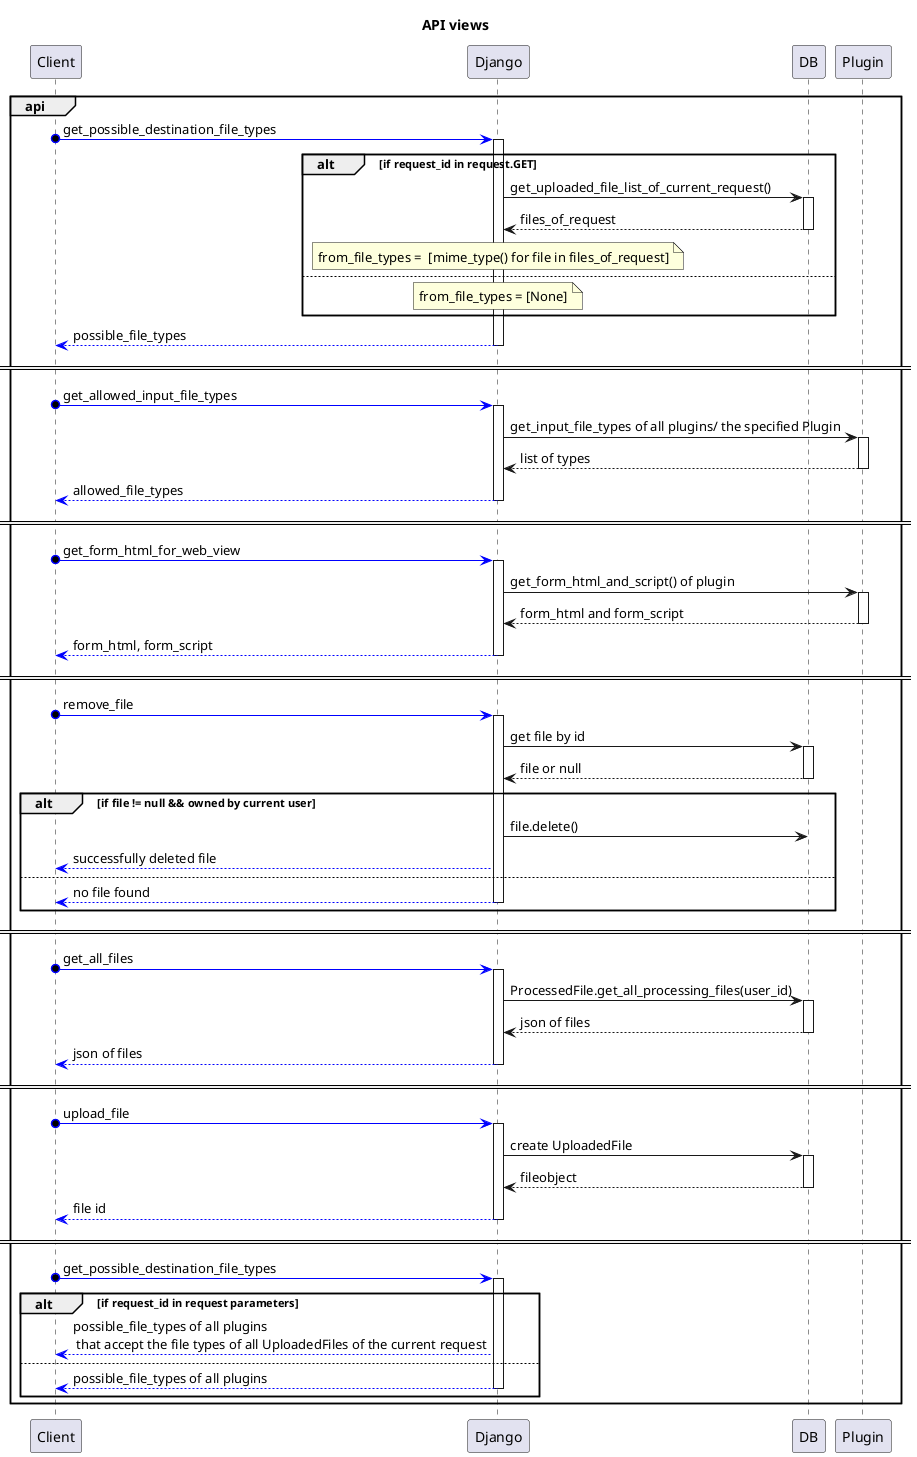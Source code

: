 @startuml
title API views


group api
    Client o-[#blue]> Django: get_possible_destination_file_types
    activate Django
        alt if request_id in request.GET
            Django -> DB: get_uploaded_file_list_of_current_request()
            activate DB
            DB --> Django: files_of_request
            deactivate DB
            note over Django: from_file_types =  [mime_type() for file in files_of_request]
        else
            note over Django: from_file_types = [None]
        end
    Django --[#blue]> Client: possible_file_types
    deactivate Django
====
    Client o-[#blue]> Django: get_allowed_input_file_types
    activate Django
        Django -> Plugin: get_input_file_types of all plugins/ the specified Plugin
        activate Plugin
        Plugin --> Django: list of types
        deactivate Plugin
        Django --[#blue]> Client: allowed_file_types
    deactivate Django

====
    Client o-[#blue]> Django: get_form_html_for_web_view
    activate Django
        Django -> Plugin: get_form_html_and_script() of plugin
        activate Plugin
            Plugin --> Django: form_html and form_script
        deactivate Plugin
        Django --[#blue]> Client: form_html, form_script
    deactivate Django

    ====
    Client o-[#blue]> Django: remove_file
    activate Django
        Django -> DB: get file by id
        activate DB
            DB --> Django: file or null
        deactivate DB
        alt if file != null && owned by current user
            Django -> DB: file.delete()
            Django -[#blue]-> Client: successfully deleted file
        else
            Django -[#blue]-> Client: no file found
            deactivate Django
       end

====
    Client o-[#blue]> Django: get_all_files
    activate Django
    Django -> DB: ProcessedFile.get_all_processing_files(user_id)
    activate DB
    DB --> Django: json of files
    deactivate DB
    Django -[#blue]-> Client: json of files
    deactivate Django

====
    Client o-[#blue]> Django: upload_file
    activate Django
        Django -> DB: create UploadedFile
        activate DB
        DB --> Django: fileobject
        deactivate DB
    Django -[#blue]-> Client: file id
    deactivate Django

====
    Client o-[#blue]> Django: get_possible_destination_file_types
    activate Django
        alt if request_id in request parameters
            Django -[#blue]-> Client: possible_file_types of all plugins\n that accept the file types of all UploadedFiles of the current request
        else
            Django -[#blue]-> Client: possible_file_types of all plugins
            deactivate Django
        end
end



@enduml